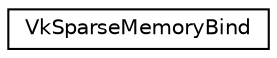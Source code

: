 digraph "Graphical Class Hierarchy"
{
 // LATEX_PDF_SIZE
  edge [fontname="Helvetica",fontsize="10",labelfontname="Helvetica",labelfontsize="10"];
  node [fontname="Helvetica",fontsize="10",shape=record];
  rankdir="LR";
  Node0 [label="VkSparseMemoryBind",height=0.2,width=0.4,color="black", fillcolor="white", style="filled",URL="$structVkSparseMemoryBind.html",tooltip=" "];
}

